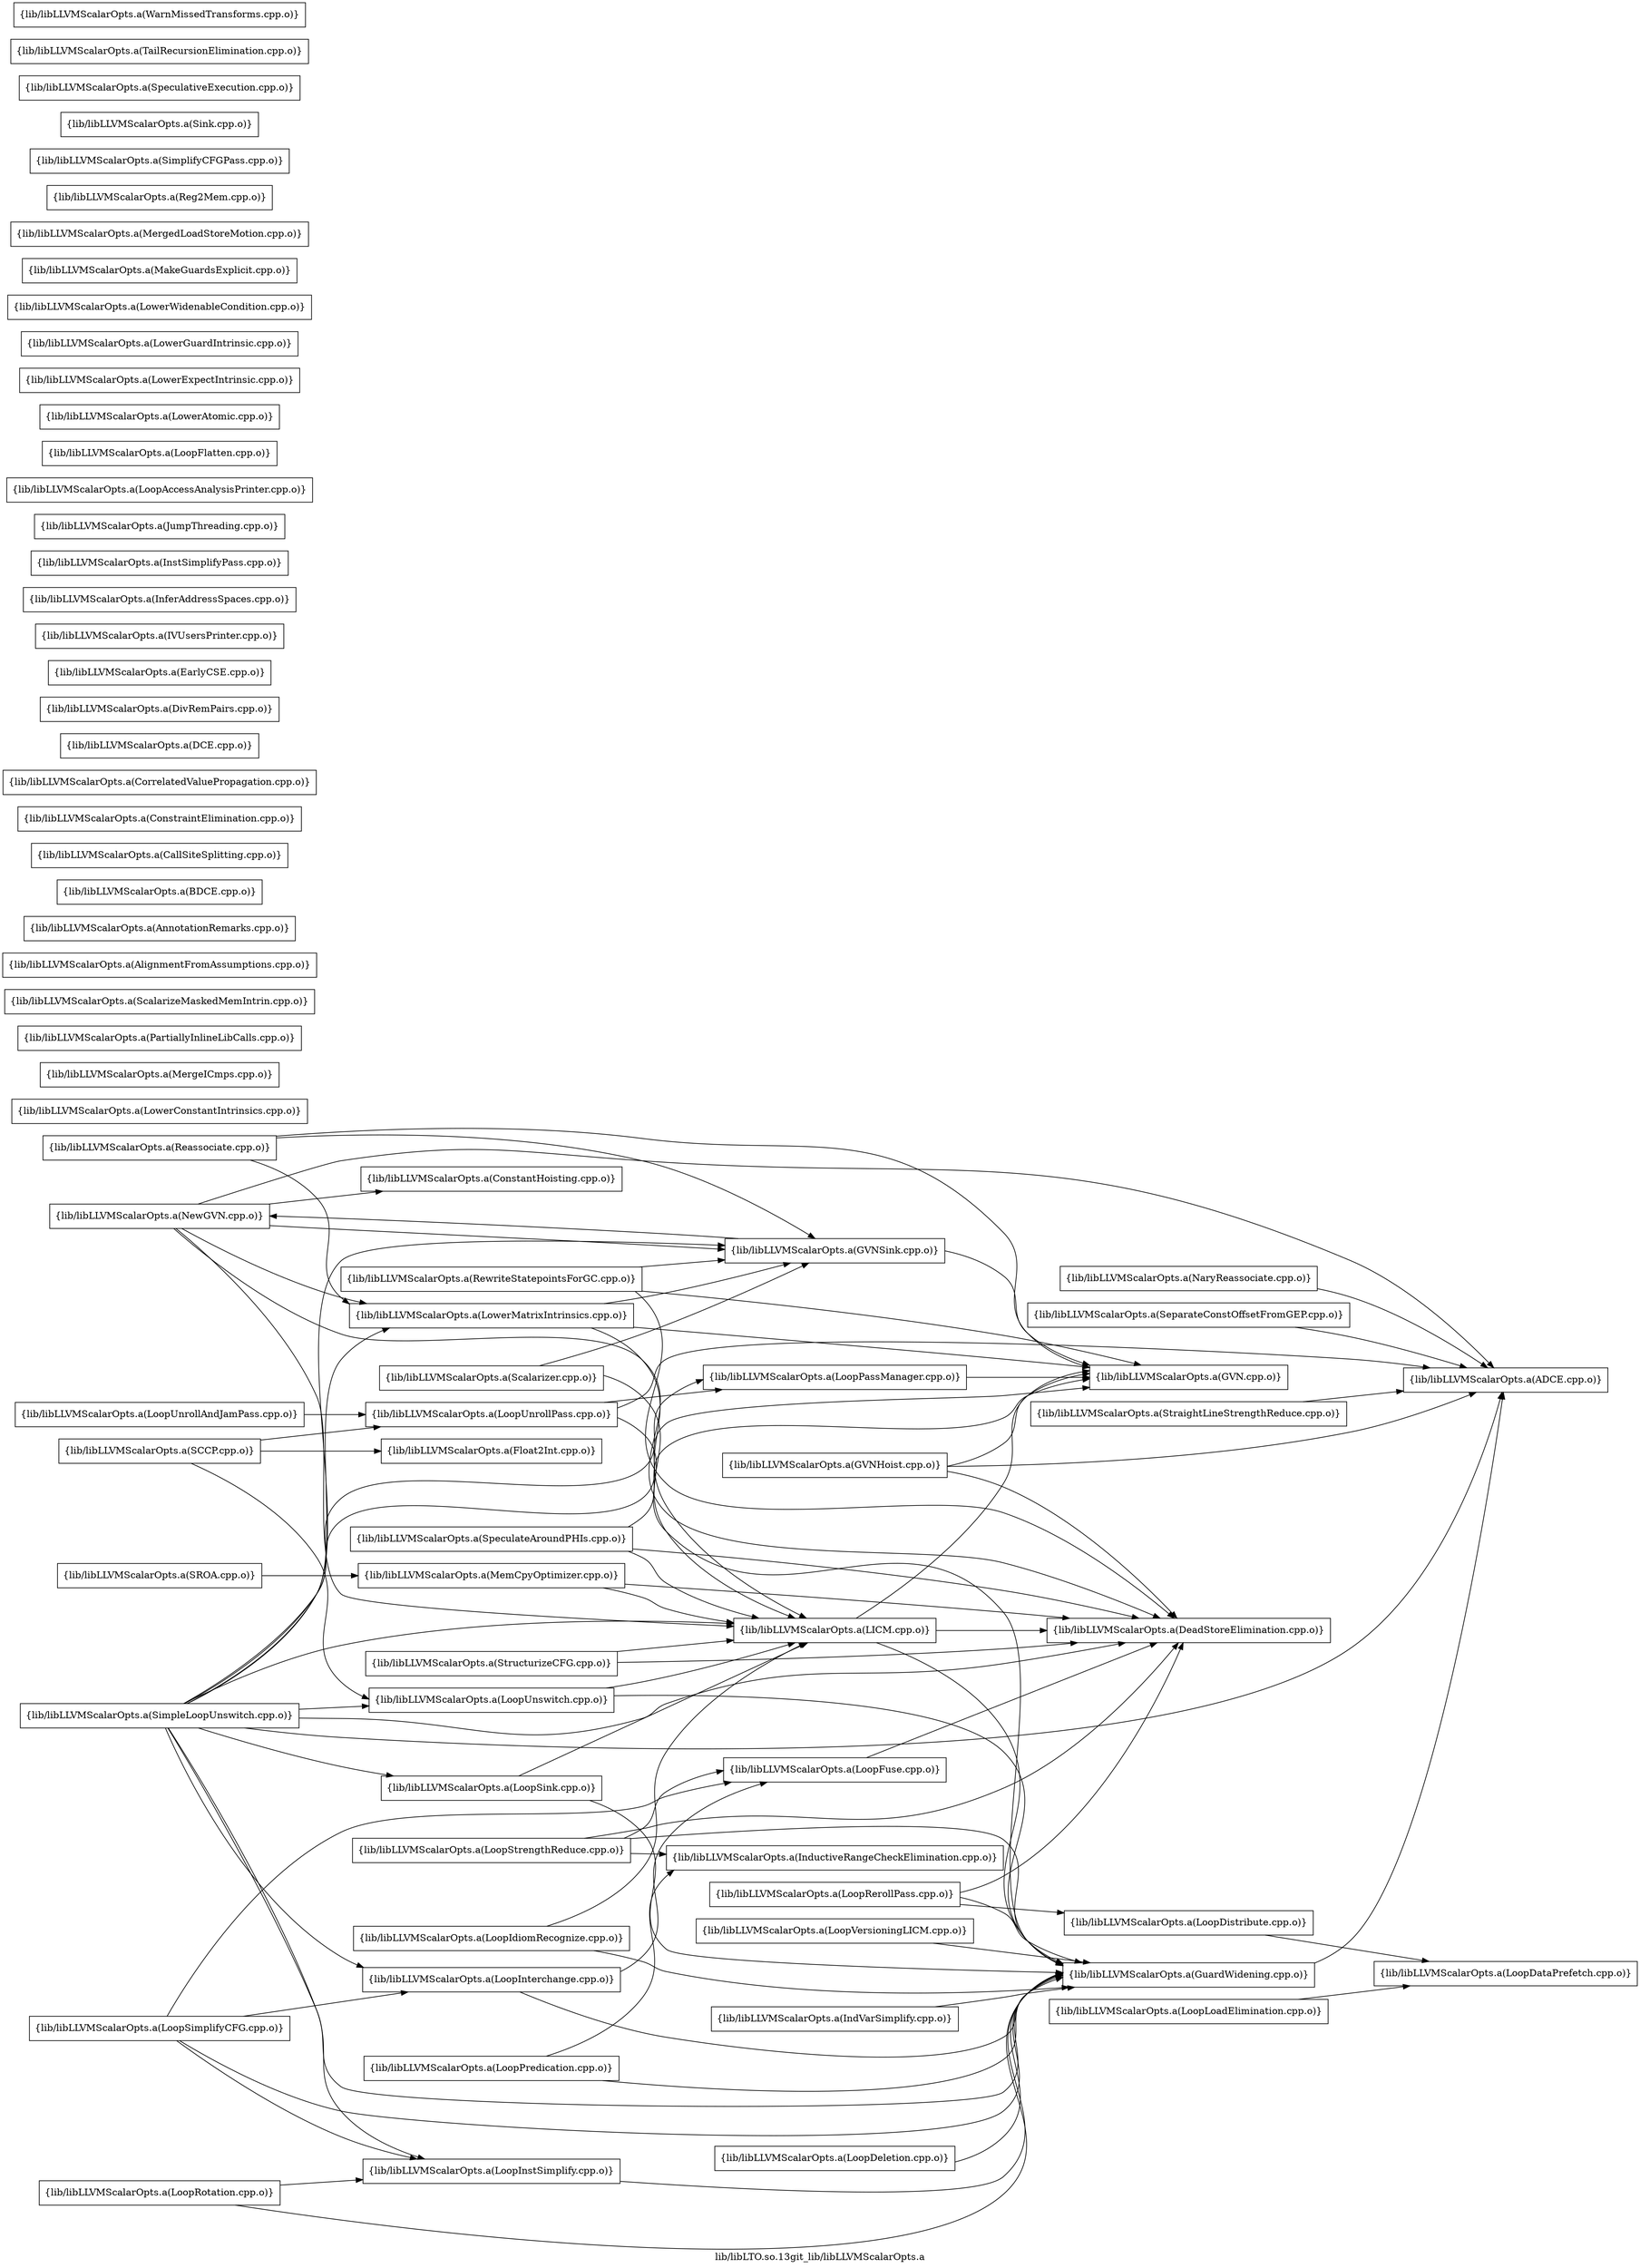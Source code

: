 digraph "lib/libLTO.so.13git_lib/libLLVMScalarOpts.a" {
	label="lib/libLTO.so.13git_lib/libLLVMScalarOpts.a";
	rankdir=LR;

	Node0x560eadb579c8 [shape=record,shape=box,group=0,label="{lib/libLLVMScalarOpts.a(ConstantHoisting.cpp.o)}"];
	Node0x560eadb37c68 [shape=record,shape=box,group=0,label="{lib/libLLVMScalarOpts.a(LoopStrengthReduce.cpp.o)}"];
	Node0x560eadb37c68 -> Node0x560eadb54818;
	Node0x560eadb37c68 -> Node0x560eadb336b8;
	Node0x560eadb37c68 -> Node0x560eadb35ff8;
	Node0x560eadb37c68 -> Node0x560eadb32e98;
	Node0x560eadb34c98 [shape=record,shape=box,group=0,label="{lib/libLLVMScalarOpts.a(LowerConstantIntrinsics.cpp.o)}"];
	Node0x560eadb314f8 [shape=record,shape=box,group=0,label="{lib/libLLVMScalarOpts.a(MergeICmps.cpp.o)}"];
	Node0x560eadb2ff18 [shape=record,shape=box,group=0,label="{lib/libLLVMScalarOpts.a(PartiallyInlineLibCalls.cpp.o)}"];
	Node0x560eadb4c528 [shape=record,shape=box,group=0,label="{lib/libLLVMScalarOpts.a(ScalarizeMaskedMemIntrin.cpp.o)}"];
	Node0x560eadb4a728 [shape=record,shape=box,group=0,label="{lib/libLLVMScalarOpts.a(ADCE.cpp.o)}"];
	Node0x560eadb47618 [shape=record,shape=box,group=0,label="{lib/libLLVMScalarOpts.a(AlignmentFromAssumptions.cpp.o)}"];
	Node0x560eadb463a8 [shape=record,shape=box,group=0,label="{lib/libLLVMScalarOpts.a(AnnotationRemarks.cpp.o)}"];
	Node0x560eadb48388 [shape=record,shape=box,group=0,label="{lib/libLLVMScalarOpts.a(BDCE.cpp.o)}"];
	Node0x560eadb486f8 [shape=record,shape=box,group=0,label="{lib/libLLVMScalarOpts.a(CallSiteSplitting.cpp.o)}"];
	Node0x560eadb57298 [shape=record,shape=box,group=0,label="{lib/libLLVMScalarOpts.a(ConstraintElimination.cpp.o)}"];
	Node0x560eadb52dd8 [shape=record,shape=box,group=0,label="{lib/libLLVMScalarOpts.a(CorrelatedValuePropagation.cpp.o)}"];
	Node0x560eadb53a58 [shape=record,shape=box,group=0,label="{lib/libLLVMScalarOpts.a(DCE.cpp.o)}"];
	Node0x560eadb54818 [shape=record,shape=box,group=0,label="{lib/libLLVMScalarOpts.a(DeadStoreElimination.cpp.o)}"];
	Node0x560eadb54048 [shape=record,shape=box,group=0,label="{lib/libLLVMScalarOpts.a(DivRemPairs.cpp.o)}"];
	Node0x560eadb54d68 [shape=record,shape=box,group=0,label="{lib/libLLVMScalarOpts.a(EarlyCSE.cpp.o)}"];
	Node0x560eadb32f88 [shape=record,shape=box,group=0,label="{lib/libLLVMScalarOpts.a(Float2Int.cpp.o)}"];
	Node0x560eadb336b8 [shape=record,shape=box,group=0,label="{lib/libLLVMScalarOpts.a(GuardWidening.cpp.o)}"];
	Node0x560eadb336b8 -> Node0x560eadb4a728;
	Node0x560eadb32a88 [shape=record,shape=box,group=0,label="{lib/libLLVMScalarOpts.a(GVN.cpp.o)}"];
	Node0x560eadb345b8 [shape=record,shape=box,group=0,label="{lib/libLLVMScalarOpts.a(GVNHoist.cpp.o)}"];
	Node0x560eadb345b8 -> Node0x560eadb4a728;
	Node0x560eadb345b8 -> Node0x560eadb54818;
	Node0x560eadb345b8 -> Node0x560eadb32a88;
	Node0x560eadb37038 [shape=record,shape=box,group=0,label="{lib/libLLVMScalarOpts.a(GVNSink.cpp.o)}"];
	Node0x560eadb37038 -> Node0x560eadb32a88;
	Node0x560eadb37038 -> Node0x560eadb30148;
	Node0x560eadb36c78 [shape=record,shape=box,group=0,label="{lib/libLLVMScalarOpts.a(IVUsersPrinter.cpp.o)}"];
	Node0x560eadb35ff8 [shape=record,shape=box,group=0,label="{lib/libLLVMScalarOpts.a(InductiveRangeCheckElimination.cpp.o)}"];
	Node0x560eadb35d78 [shape=record,shape=box,group=0,label="{lib/libLLVMScalarOpts.a(IndVarSimplify.cpp.o)}"];
	Node0x560eadb35d78 -> Node0x560eadb336b8;
	Node0x560eadb350f8 [shape=record,shape=box,group=0,label="{lib/libLLVMScalarOpts.a(InferAddressSpaces.cpp.o)}"];
	Node0x560eadb34d38 [shape=record,shape=box,group=0,label="{lib/libLLVMScalarOpts.a(InstSimplifyPass.cpp.o)}"];
	Node0x560eadb39a18 [shape=record,shape=box,group=0,label="{lib/libLLVMScalarOpts.a(JumpThreading.cpp.o)}"];
	Node0x560eadb38cf8 [shape=record,shape=box,group=0,label="{lib/libLLVMScalarOpts.a(LICM.cpp.o)}"];
	Node0x560eadb38cf8 -> Node0x560eadb54818;
	Node0x560eadb38cf8 -> Node0x560eadb336b8;
	Node0x560eadb38cf8 -> Node0x560eadb32a88;
	Node0x560eadb38a28 [shape=record,shape=box,group=0,label="{lib/libLLVMScalarOpts.a(LoopAccessAnalysisPrinter.cpp.o)}"];
	Node0x560eadb37e98 [shape=record,shape=box,group=0,label="{lib/libLLVMScalarOpts.a(LoopSink.cpp.o)}"];
	Node0x560eadb37e98 -> Node0x560eadb336b8;
	Node0x560eadb37e98 -> Node0x560eadb38cf8;
	Node0x560eadb37d08 [shape=record,shape=box,group=0,label="{lib/libLLVMScalarOpts.a(LoopDeletion.cpp.o)}"];
	Node0x560eadb37d08 -> Node0x560eadb336b8;
	Node0x560eadb32628 [shape=record,shape=box,group=0,label="{lib/libLLVMScalarOpts.a(LoopDataPrefetch.cpp.o)}"];
	Node0x560eadb32c18 [shape=record,shape=box,group=0,label="{lib/libLLVMScalarOpts.a(LoopDistribute.cpp.o)}"];
	Node0x560eadb32c18 -> Node0x560eadb32628;
	Node0x560eadb32e98 [shape=record,shape=box,group=0,label="{lib/libLLVMScalarOpts.a(LoopFuse.cpp.o)}"];
	Node0x560eadb32e98 -> Node0x560eadb54818;
	Node0x560eadb311d8 [shape=record,shape=box,group=0,label="{lib/libLLVMScalarOpts.a(LoopIdiomRecognize.cpp.o)}"];
	Node0x560eadb311d8 -> Node0x560eadb336b8;
	Node0x560eadb311d8 -> Node0x560eadb38cf8;
	Node0x560eadb31408 [shape=record,shape=box,group=0,label="{lib/libLLVMScalarOpts.a(LoopInstSimplify.cpp.o)}"];
	Node0x560eadb31408 -> Node0x560eadb336b8;
	Node0x560eadb32268 [shape=record,shape=box,group=0,label="{lib/libLLVMScalarOpts.a(LoopInterchange.cpp.o)}"];
	Node0x560eadb32268 -> Node0x560eadb336b8;
	Node0x560eadb32268 -> Node0x560eadb32e98;
	Node0x560eadb2fc48 [shape=record,shape=box,group=0,label="{lib/libLLVMScalarOpts.a(LoopFlatten.cpp.o)}"];
	Node0x560eadb30968 [shape=record,shape=box,group=0,label="{lib/libLLVMScalarOpts.a(LoopLoadElimination.cpp.o)}"];
	Node0x560eadb30968 -> Node0x560eadb32628;
	Node0x560eadb30c88 [shape=record,shape=box,group=0,label="{lib/libLLVMScalarOpts.a(LoopPassManager.cpp.o)}"];
	Node0x560eadb30c88 -> Node0x560eadb32a88;
	Node0x560eadb430b8 [shape=record,shape=box,group=0,label="{lib/libLLVMScalarOpts.a(LoopPredication.cpp.o)}"];
	Node0x560eadb430b8 -> Node0x560eadb336b8;
	Node0x560eadb430b8 -> Node0x560eadb35ff8;
	Node0x560eadb43888 [shape=record,shape=box,group=0,label="{lib/libLLVMScalarOpts.a(LoopRerollPass.cpp.o)}"];
	Node0x560eadb43888 -> Node0x560eadb54818;
	Node0x560eadb43888 -> Node0x560eadb336b8;
	Node0x560eadb43888 -> Node0x560eadb32c18;
	Node0x560eadb38a78 [shape=record,shape=box,group=0,label="{lib/libLLVMScalarOpts.a(LoopRotation.cpp.o)}"];
	Node0x560eadb38a78 -> Node0x560eadb336b8;
	Node0x560eadb38a78 -> Node0x560eadb31408;
	Node0x560eadb39248 [shape=record,shape=box,group=0,label="{lib/libLLVMScalarOpts.a(LoopSimplifyCFG.cpp.o)}"];
	Node0x560eadb39248 -> Node0x560eadb336b8;
	Node0x560eadb39248 -> Node0x560eadb32e98;
	Node0x560eadb39248 -> Node0x560eadb31408;
	Node0x560eadb39248 -> Node0x560eadb32268;
	Node0x560eadb38348 [shape=record,shape=box,group=0,label="{lib/libLLVMScalarOpts.a(LoopUnrollPass.cpp.o)}"];
	Node0x560eadb38348 -> Node0x560eadb4a728;
	Node0x560eadb38348 -> Node0x560eadb336b8;
	Node0x560eadb38348 -> Node0x560eadb30c88;
	Node0x560eadb37e48 [shape=record,shape=box,group=0,label="{lib/libLLVMScalarOpts.a(LoopUnrollAndJamPass.cpp.o)}"];
	Node0x560eadb37e48 -> Node0x560eadb38348;
	Node0x560eadb36ef8 [shape=record,shape=box,group=0,label="{lib/libLLVMScalarOpts.a(LoopVersioningLICM.cpp.o)}"];
	Node0x560eadb36ef8 -> Node0x560eadb336b8;
	Node0x560eadb36bd8 [shape=record,shape=box,group=0,label="{lib/libLLVMScalarOpts.a(LowerAtomic.cpp.o)}"];
	Node0x560eadb35e18 [shape=record,shape=box,group=0,label="{lib/libLLVMScalarOpts.a(LowerExpectIntrinsic.cpp.o)}"];
	Node0x560eadb33ed8 [shape=record,shape=box,group=0,label="{lib/libLLVMScalarOpts.a(LowerGuardIntrinsic.cpp.o)}"];
	Node0x560eadb41fd8 [shape=record,shape=box,group=0,label="{lib/libLLVMScalarOpts.a(LowerMatrixIntrinsics.cpp.o)}"];
	Node0x560eadb41fd8 -> Node0x560eadb32a88;
	Node0x560eadb41fd8 -> Node0x560eadb37038;
	Node0x560eadb41fd8 -> Node0x560eadb38cf8;
	Node0x560eadb42348 [shape=record,shape=box,group=0,label="{lib/libLLVMScalarOpts.a(LowerWidenableCondition.cpp.o)}"];
	Node0x560eadb41c68 [shape=record,shape=box,group=0,label="{lib/libLLVMScalarOpts.a(MakeGuardsExplicit.cpp.o)}"];
	Node0x560eadb32178 [shape=record,shape=box,group=0,label="{lib/libLLVMScalarOpts.a(MemCpyOptimizer.cpp.o)}"];
	Node0x560eadb32178 -> Node0x560eadb54818;
	Node0x560eadb32178 -> Node0x560eadb38cf8;
	Node0x560eadb31188 [shape=record,shape=box,group=0,label="{lib/libLLVMScalarOpts.a(MergedLoadStoreMotion.cpp.o)}"];
	Node0x560eadb305a8 [shape=record,shape=box,group=0,label="{lib/libLLVMScalarOpts.a(NaryReassociate.cpp.o)}"];
	Node0x560eadb305a8 -> Node0x560eadb4a728;
	Node0x560eadb30148 [shape=record,shape=box,group=0,label="{lib/libLLVMScalarOpts.a(NewGVN.cpp.o)}"];
	Node0x560eadb30148 -> Node0x560eadb4a728;
	Node0x560eadb30148 -> Node0x560eadb579c8;
	Node0x560eadb30148 -> Node0x560eadb54818;
	Node0x560eadb30148 -> Node0x560eadb37038;
	Node0x560eadb30148 -> Node0x560eadb38cf8;
	Node0x560eadb30148 -> Node0x560eadb41fd8;
	Node0x560eadb34158 [shape=record,shape=box,group=0,label="{lib/libLLVMScalarOpts.a(Reassociate.cpp.o)}"];
	Node0x560eadb34158 -> Node0x560eadb32a88;
	Node0x560eadb34158 -> Node0x560eadb37038;
	Node0x560eadb34158 -> Node0x560eadb41fd8;
	Node0x560eadb33fc8 [shape=record,shape=box,group=0,label="{lib/libLLVMScalarOpts.a(Reg2Mem.cpp.o)}"];
	Node0x560eadb4d248 [shape=record,shape=box,group=0,label="{lib/libLLVMScalarOpts.a(RewriteStatepointsForGC.cpp.o)}"];
	Node0x560eadb4d248 -> Node0x560eadb54818;
	Node0x560eadb4d248 -> Node0x560eadb32a88;
	Node0x560eadb4d248 -> Node0x560eadb37038;
	Node0x560eadb4d6f8 [shape=record,shape=box,group=0,label="{lib/libLLVMScalarOpts.a(SCCP.cpp.o)}"];
	Node0x560eadb4d6f8 -> Node0x560eadb32f88;
	Node0x560eadb4d6f8 -> Node0x560eadb38348;
	Node0x560eadb4d6f8 -> Node0x560eadb36728;
	Node0x560eadb4ca78 [shape=record,shape=box,group=0,label="{lib/libLLVMScalarOpts.a(SROA.cpp.o)}"];
	Node0x560eadb4ca78 -> Node0x560eadb32178;
	Node0x560eadb4bdf8 [shape=record,shape=box,group=0,label="{lib/libLLVMScalarOpts.a(Scalarizer.cpp.o)}"];
	Node0x560eadb4bdf8 -> Node0x560eadb37038;
	Node0x560eadb4bdf8 -> Node0x560eadb38cf8;
	Node0x560eadb4b948 [shape=record,shape=box,group=0,label="{lib/libLLVMScalarOpts.a(SeparateConstOffsetFromGEP.cpp.o)}"];
	Node0x560eadb4b948 -> Node0x560eadb4a728;
	Node0x560eadb459a8 [shape=record,shape=box,group=0,label="{lib/libLLVMScalarOpts.a(SimpleLoopUnswitch.cpp.o)}"];
	Node0x560eadb459a8 -> Node0x560eadb4a728;
	Node0x560eadb459a8 -> Node0x560eadb54818;
	Node0x560eadb459a8 -> Node0x560eadb336b8;
	Node0x560eadb459a8 -> Node0x560eadb32a88;
	Node0x560eadb459a8 -> Node0x560eadb37038;
	Node0x560eadb459a8 -> Node0x560eadb38cf8;
	Node0x560eadb459a8 -> Node0x560eadb37e98;
	Node0x560eadb459a8 -> Node0x560eadb31408;
	Node0x560eadb459a8 -> Node0x560eadb32268;
	Node0x560eadb459a8 -> Node0x560eadb30c88;
	Node0x560eadb459a8 -> Node0x560eadb36728;
	Node0x560eadb459a8 -> Node0x560eadb41fd8;
	Node0x560eadb45188 [shape=record,shape=box,group=0,label="{lib/libLLVMScalarOpts.a(SimplifyCFGPass.cpp.o)}"];
	Node0x560eadb45458 [shape=record,shape=box,group=0,label="{lib/libLLVMScalarOpts.a(Sink.cpp.o)}"];
	Node0x560eadb44698 [shape=record,shape=box,group=0,label="{lib/libLLVMScalarOpts.a(SpeculativeExecution.cpp.o)}"];
	Node0x560eadb44238 [shape=record,shape=box,group=0,label="{lib/libLLVMScalarOpts.a(SpeculateAroundPHIs.cpp.o)}"];
	Node0x560eadb44238 -> Node0x560eadb54818;
	Node0x560eadb44238 -> Node0x560eadb32a88;
	Node0x560eadb44238 -> Node0x560eadb38cf8;
	Node0x560eadb4c4d8 [shape=record,shape=box,group=0,label="{lib/libLLVMScalarOpts.a(StraightLineStrengthReduce.cpp.o)}"];
	Node0x560eadb4c4d8 -> Node0x560eadb4a728;
	Node0x560eadb4ce38 [shape=record,shape=box,group=0,label="{lib/libLLVMScalarOpts.a(StructurizeCFG.cpp.o)}"];
	Node0x560eadb4ce38 -> Node0x560eadb54818;
	Node0x560eadb4ce38 -> Node0x560eadb38cf8;
	Node0x560eadb4cd48 [shape=record,shape=box,group=0,label="{lib/libLLVMScalarOpts.a(TailRecursionElimination.cpp.o)}"];
	Node0x560eadb4da68 [shape=record,shape=box,group=0,label="{lib/libLLVMScalarOpts.a(WarnMissedTransforms.cpp.o)}"];
	Node0x560eadb36728 [shape=record,shape=box,group=0,label="{lib/libLLVMScalarOpts.a(LoopUnswitch.cpp.o)}"];
	Node0x560eadb36728 -> Node0x560eadb336b8;
	Node0x560eadb36728 -> Node0x560eadb38cf8;
}
